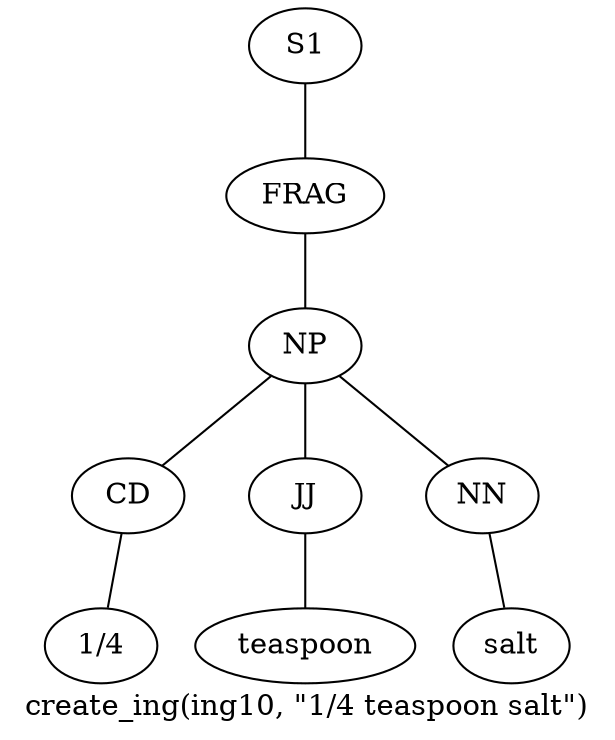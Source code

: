 graph SyntaxGraph {
	label = "create_ing(ing10, \"1/4 teaspoon salt\")";
	Node0 [label="S1"];
	Node1 [label="FRAG"];
	Node2 [label="NP"];
	Node3 [label="CD"];
	Node4 [label="1/4"];
	Node5 [label="JJ"];
	Node6 [label="teaspoon"];
	Node7 [label="NN"];
	Node8 [label="salt"];

	Node0 -- Node1;
	Node1 -- Node2;
	Node2 -- Node3;
	Node2 -- Node5;
	Node2 -- Node7;
	Node3 -- Node4;
	Node5 -- Node6;
	Node7 -- Node8;
}